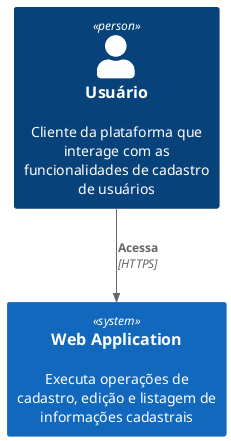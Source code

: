 @startuml ContextoDoSistema
!include <C4/C4_Container>

Person(personAlias, "Usuário", "Cliente da plataforma que interage com as funcionalidades de cadastro de usuários")
System(containerAlias, "Web Application", "Executa operações de cadastro, edição e listagem de informações cadastrais")

Rel(personAlias, containerAlias, "Acessa", "HTTPS")
@enduml